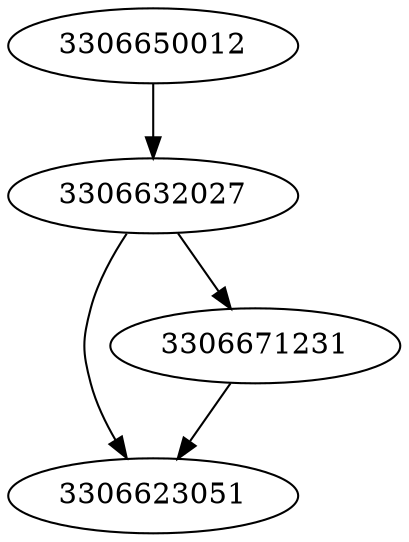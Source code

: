 strict digraph  {
3306632027;
3306623051;
3306650012;
3306671231;
3306632027 -> 3306623051;
3306632027 -> 3306671231;
3306650012 -> 3306632027;
3306671231 -> 3306623051;
}
